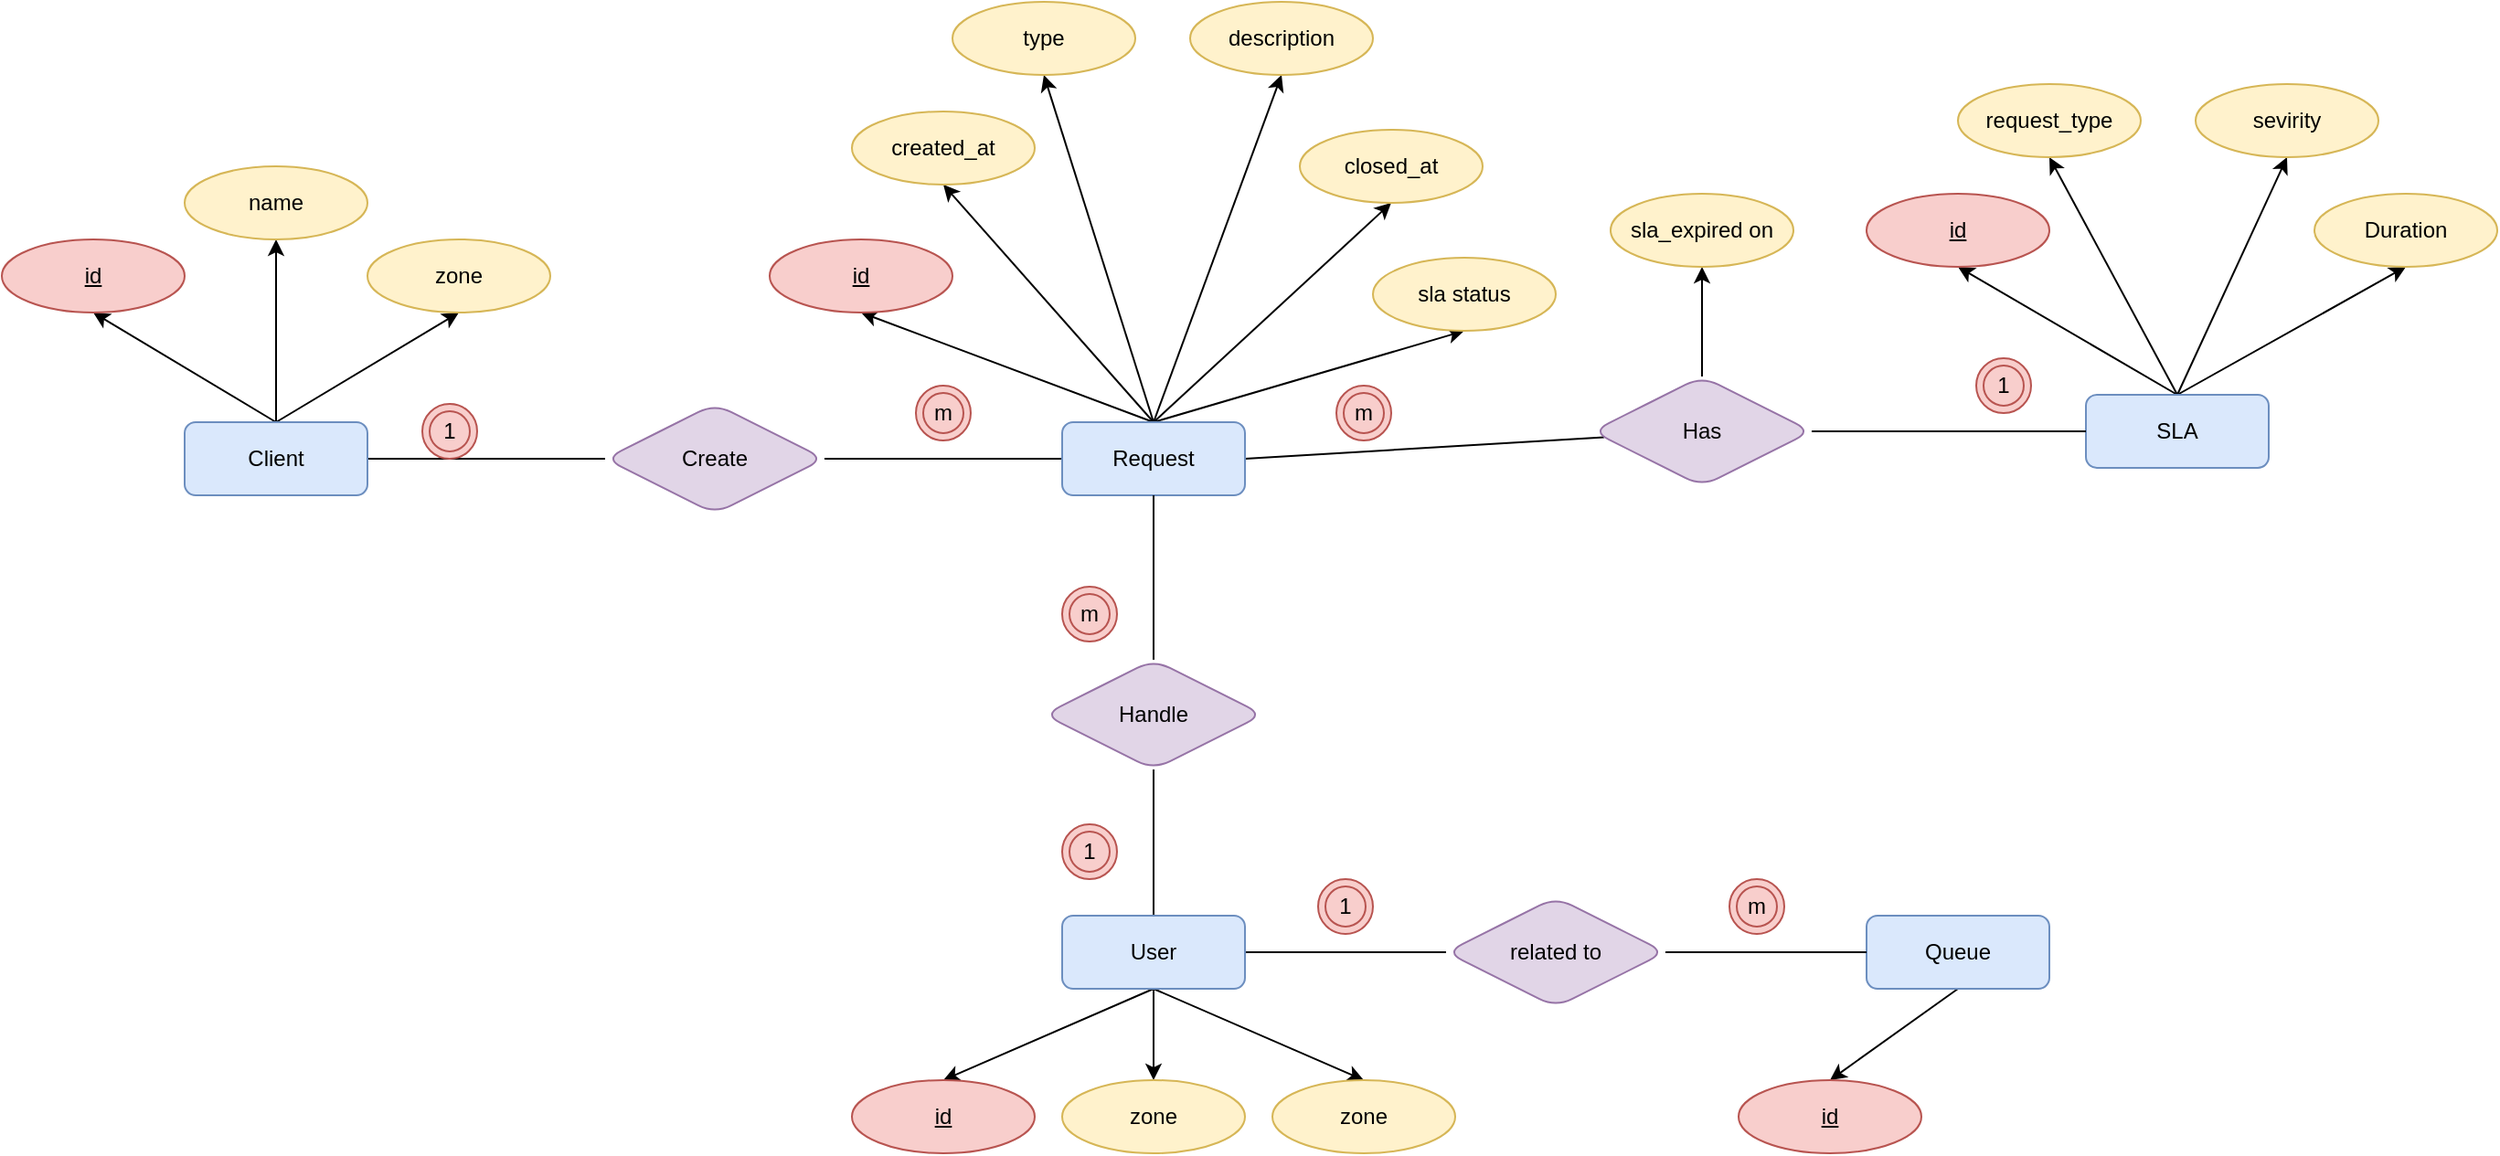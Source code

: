 <mxfile version="15.4.0" type="device"><diagram id="R2lEEEUBdFMjLlhIrx00" name="ERD"><mxGraphModel dx="188" dy="599" grid="1" gridSize="10" guides="1" tooltips="1" connect="1" arrows="1" fold="1" page="1" pageScale="1" pageWidth="850" pageHeight="1100" math="0" shadow="0" extFonts="Permanent Marker^https://fonts.googleapis.com/css?family=Permanent+Marker"><root><mxCell id="0"/><mxCell id="1" parent="0"/><mxCell id="AOAWg8D6v1P9kjuEfgHh-9" style="edgeStyle=none;rounded=0;orthogonalLoop=1;jettySize=auto;html=1;exitX=1;exitY=0.5;exitDx=0;exitDy=0;entryX=0;entryY=0.5;entryDx=0;entryDy=0;endArrow=none;endFill=0;" parent="1" source="AOAWg8D6v1P9kjuEfgHh-4" target="AOAWg8D6v1P9kjuEfgHh-7" edge="1"><mxGeometry relative="1" as="geometry"/></mxCell><mxCell id="AOAWg8D6v1P9kjuEfgHh-4" value="Create" style="shape=rhombus;perimeter=rhombusPerimeter;whiteSpace=wrap;html=1;align=center;rounded=1;fillColor=#e1d5e7;strokeColor=#9673a6;" parent="1" vertex="1"><mxGeometry x="1200" y="400" width="120" height="60" as="geometry"/></mxCell><mxCell id="AOAWg8D6v1P9kjuEfgHh-8" style="rounded=0;orthogonalLoop=1;jettySize=auto;html=1;exitX=1;exitY=0.5;exitDx=0;exitDy=0;endArrow=none;endFill=0;" parent="1" source="AOAWg8D6v1P9kjuEfgHh-5" target="AOAWg8D6v1P9kjuEfgHh-4" edge="1"><mxGeometry relative="1" as="geometry"/></mxCell><mxCell id="AOAWg8D6v1P9kjuEfgHh-50" style="edgeStyle=none;rounded=0;orthogonalLoop=1;jettySize=auto;html=1;exitX=0.5;exitY=0;exitDx=0;exitDy=0;entryX=0.5;entryY=1;entryDx=0;entryDy=0;endArrow=classic;endFill=1;" parent="1" source="AOAWg8D6v1P9kjuEfgHh-5" target="AOAWg8D6v1P9kjuEfgHh-40" edge="1"><mxGeometry relative="1" as="geometry"/></mxCell><mxCell id="AOAWg8D6v1P9kjuEfgHh-54" style="edgeStyle=none;rounded=0;orthogonalLoop=1;jettySize=auto;html=1;exitX=0.5;exitY=0;exitDx=0;exitDy=0;entryX=0.5;entryY=1;entryDx=0;entryDy=0;endArrow=classic;endFill=1;" parent="1" source="AOAWg8D6v1P9kjuEfgHh-5" target="AOAWg8D6v1P9kjuEfgHh-53" edge="1"><mxGeometry relative="1" as="geometry"/></mxCell><mxCell id="AOAWg8D6v1P9kjuEfgHh-56" style="edgeStyle=none;rounded=0;orthogonalLoop=1;jettySize=auto;html=1;exitX=0.5;exitY=0;exitDx=0;exitDy=0;entryX=0.5;entryY=1;entryDx=0;entryDy=0;endArrow=classic;endFill=1;" parent="1" source="AOAWg8D6v1P9kjuEfgHh-5" target="AOAWg8D6v1P9kjuEfgHh-55" edge="1"><mxGeometry relative="1" as="geometry"/></mxCell><mxCell id="AOAWg8D6v1P9kjuEfgHh-5" value="Client" style="whiteSpace=wrap;html=1;align=center;rounded=1;fillColor=#dae8fc;strokeColor=#6c8ebf;" parent="1" vertex="1"><mxGeometry x="970" y="410" width="100" height="40" as="geometry"/></mxCell><mxCell id="AOAWg8D6v1P9kjuEfgHh-13" style="edgeStyle=none;rounded=0;orthogonalLoop=1;jettySize=auto;html=1;exitX=0.5;exitY=0;exitDx=0;exitDy=0;entryX=0.5;entryY=1;entryDx=0;entryDy=0;endArrow=none;endFill=0;" parent="1" source="AOAWg8D6v1P9kjuEfgHh-6" target="AOAWg8D6v1P9kjuEfgHh-12" edge="1"><mxGeometry relative="1" as="geometry"/></mxCell><mxCell id="AOAWg8D6v1P9kjuEfgHh-58" style="edgeStyle=none;rounded=0;orthogonalLoop=1;jettySize=auto;html=1;exitX=0.5;exitY=1;exitDx=0;exitDy=0;entryX=0.5;entryY=0;entryDx=0;entryDy=0;endArrow=classic;endFill=1;" parent="1" source="AOAWg8D6v1P9kjuEfgHh-6" target="AOAWg8D6v1P9kjuEfgHh-57" edge="1"><mxGeometry relative="1" as="geometry"/></mxCell><mxCell id="AOAWg8D6v1P9kjuEfgHh-61" style="edgeStyle=none;rounded=0;orthogonalLoop=1;jettySize=auto;html=1;exitX=0.5;exitY=1;exitDx=0;exitDy=0;entryX=0.5;entryY=0;entryDx=0;entryDy=0;endArrow=classic;endFill=1;" parent="1" source="AOAWg8D6v1P9kjuEfgHh-6" target="AOAWg8D6v1P9kjuEfgHh-60" edge="1"><mxGeometry relative="1" as="geometry"/></mxCell><mxCell id="A1DwnZjzMtVP98GoZlwI-2" style="rounded=0;orthogonalLoop=1;jettySize=auto;html=1;exitX=0.5;exitY=1;exitDx=0;exitDy=0;entryX=0.5;entryY=0;entryDx=0;entryDy=0;" edge="1" parent="1" source="AOAWg8D6v1P9kjuEfgHh-6" target="A1DwnZjzMtVP98GoZlwI-1"><mxGeometry relative="1" as="geometry"/></mxCell><mxCell id="A1DwnZjzMtVP98GoZlwI-11" style="edgeStyle=none;rounded=0;orthogonalLoop=1;jettySize=auto;html=1;exitX=1;exitY=0.5;exitDx=0;exitDy=0;endArrow=none;endFill=0;" edge="1" parent="1" source="AOAWg8D6v1P9kjuEfgHh-6" target="A1DwnZjzMtVP98GoZlwI-9"><mxGeometry relative="1" as="geometry"/></mxCell><mxCell id="AOAWg8D6v1P9kjuEfgHh-6" value="User" style="whiteSpace=wrap;html=1;align=center;rounded=1;fillColor=#dae8fc;strokeColor=#6c8ebf;" parent="1" vertex="1"><mxGeometry x="1450" y="680" width="100" height="40" as="geometry"/></mxCell><mxCell id="AOAWg8D6v1P9kjuEfgHh-17" style="edgeStyle=none;rounded=0;orthogonalLoop=1;jettySize=auto;html=1;exitX=0.5;exitY=0;exitDx=0;exitDy=0;entryX=0.5;entryY=1;entryDx=0;entryDy=0;endArrow=classic;endFill=1;" parent="1" source="AOAWg8D6v1P9kjuEfgHh-7" target="AOAWg8D6v1P9kjuEfgHh-16" edge="1"><mxGeometry relative="1" as="geometry"/></mxCell><mxCell id="AOAWg8D6v1P9kjuEfgHh-20" style="edgeStyle=none;rounded=0;orthogonalLoop=1;jettySize=auto;html=1;exitX=0.5;exitY=0;exitDx=0;exitDy=0;entryX=0.5;entryY=1;entryDx=0;entryDy=0;endArrow=classic;endFill=1;" parent="1" source="AOAWg8D6v1P9kjuEfgHh-7" target="AOAWg8D6v1P9kjuEfgHh-19" edge="1"><mxGeometry relative="1" as="geometry"/></mxCell><mxCell id="AOAWg8D6v1P9kjuEfgHh-22" style="edgeStyle=none;rounded=0;orthogonalLoop=1;jettySize=auto;html=1;exitX=0.5;exitY=0;exitDx=0;exitDy=0;entryX=0.5;entryY=1;entryDx=0;entryDy=0;endArrow=classic;endFill=1;" parent="1" source="AOAWg8D6v1P9kjuEfgHh-7" target="AOAWg8D6v1P9kjuEfgHh-21" edge="1"><mxGeometry relative="1" as="geometry"/></mxCell><mxCell id="AOAWg8D6v1P9kjuEfgHh-24" style="edgeStyle=none;rounded=0;orthogonalLoop=1;jettySize=auto;html=1;exitX=0.5;exitY=0;exitDx=0;exitDy=0;entryX=0.5;entryY=1;entryDx=0;entryDy=0;endArrow=classic;endFill=1;" parent="1" source="AOAWg8D6v1P9kjuEfgHh-7" target="AOAWg8D6v1P9kjuEfgHh-23" edge="1"><mxGeometry relative="1" as="geometry"/></mxCell><mxCell id="AOAWg8D6v1P9kjuEfgHh-29" style="edgeStyle=none;rounded=0;orthogonalLoop=1;jettySize=auto;html=1;exitX=1;exitY=0.5;exitDx=0;exitDy=0;endArrow=none;endFill=0;" parent="1" source="AOAWg8D6v1P9kjuEfgHh-7" target="AOAWg8D6v1P9kjuEfgHh-28" edge="1"><mxGeometry relative="1" as="geometry"/></mxCell><mxCell id="AOAWg8D6v1P9kjuEfgHh-49" style="edgeStyle=none;rounded=0;orthogonalLoop=1;jettySize=auto;html=1;exitX=0.5;exitY=0;exitDx=0;exitDy=0;entryX=0.5;entryY=1;entryDx=0;entryDy=0;endArrow=classic;endFill=1;" parent="1" source="AOAWg8D6v1P9kjuEfgHh-7" target="AOAWg8D6v1P9kjuEfgHh-46" edge="1"><mxGeometry relative="1" as="geometry"/></mxCell><mxCell id="AOAWg8D6v1P9kjuEfgHh-52" style="edgeStyle=none;rounded=0;orthogonalLoop=1;jettySize=auto;html=1;exitX=0.5;exitY=0;exitDx=0;exitDy=0;entryX=0.5;entryY=1;entryDx=0;entryDy=0;endArrow=classic;endFill=1;" parent="1" source="AOAWg8D6v1P9kjuEfgHh-7" target="AOAWg8D6v1P9kjuEfgHh-51" edge="1"><mxGeometry relative="1" as="geometry"/></mxCell><mxCell id="AOAWg8D6v1P9kjuEfgHh-7" value="Request" style="whiteSpace=wrap;html=1;align=center;rounded=1;fillColor=#dae8fc;strokeColor=#6c8ebf;" parent="1" vertex="1"><mxGeometry x="1450" y="410" width="100" height="40" as="geometry"/></mxCell><mxCell id="AOAWg8D6v1P9kjuEfgHh-10" value="m" style="ellipse;shape=doubleEllipse;whiteSpace=wrap;html=1;aspect=fixed;fillColor=#f8cecc;strokeColor=#b85450;" parent="1" vertex="1"><mxGeometry x="1370" y="390" width="30" height="30" as="geometry"/></mxCell><mxCell id="AOAWg8D6v1P9kjuEfgHh-11" value="1" style="ellipse;shape=doubleEllipse;whiteSpace=wrap;html=1;aspect=fixed;fillColor=#f8cecc;strokeColor=#b85450;" parent="1" vertex="1"><mxGeometry x="1450" y="630" width="30" height="30" as="geometry"/></mxCell><mxCell id="AOAWg8D6v1P9kjuEfgHh-14" style="edgeStyle=none;rounded=0;orthogonalLoop=1;jettySize=auto;html=1;exitX=0.5;exitY=0;exitDx=0;exitDy=0;entryX=0.5;entryY=1;entryDx=0;entryDy=0;endArrow=none;endFill=0;" parent="1" source="AOAWg8D6v1P9kjuEfgHh-12" target="AOAWg8D6v1P9kjuEfgHh-7" edge="1"><mxGeometry relative="1" as="geometry"/></mxCell><mxCell id="AOAWg8D6v1P9kjuEfgHh-12" value="Handle" style="shape=rhombus;perimeter=rhombusPerimeter;whiteSpace=wrap;html=1;align=center;rounded=1;fillColor=#e1d5e7;strokeColor=#9673a6;" parent="1" vertex="1"><mxGeometry x="1440" y="540" width="120" height="60" as="geometry"/></mxCell><mxCell id="AOAWg8D6v1P9kjuEfgHh-15" value="m" style="ellipse;shape=doubleEllipse;whiteSpace=wrap;html=1;aspect=fixed;fillColor=#f8cecc;strokeColor=#b85450;" parent="1" vertex="1"><mxGeometry x="1450" y="500" width="30" height="30" as="geometry"/></mxCell><mxCell id="AOAWg8D6v1P9kjuEfgHh-16" value="id" style="ellipse;whiteSpace=wrap;html=1;align=center;fontStyle=4;rounded=1;fillColor=#f8cecc;strokeColor=#b85450;" parent="1" vertex="1"><mxGeometry x="1290" y="310" width="100" height="40" as="geometry"/></mxCell><mxCell id="AOAWg8D6v1P9kjuEfgHh-19" value="type" style="ellipse;whiteSpace=wrap;html=1;align=center;rounded=1;fillColor=#fff2cc;strokeColor=#d6b656;" parent="1" vertex="1"><mxGeometry x="1390" y="180" width="100" height="40" as="geometry"/></mxCell><mxCell id="AOAWg8D6v1P9kjuEfgHh-21" value="created_at" style="ellipse;whiteSpace=wrap;html=1;align=center;rounded=1;fillColor=#fff2cc;strokeColor=#d6b656;" parent="1" vertex="1"><mxGeometry x="1335" y="240" width="100" height="40" as="geometry"/></mxCell><mxCell id="AOAWg8D6v1P9kjuEfgHh-23" value="closed_at" style="ellipse;whiteSpace=wrap;html=1;align=center;rounded=1;fillColor=#fff2cc;strokeColor=#d6b656;" parent="1" vertex="1"><mxGeometry x="1580" y="250" width="100" height="40" as="geometry"/></mxCell><mxCell id="AOAWg8D6v1P9kjuEfgHh-25" value="1" style="ellipse;shape=doubleEllipse;whiteSpace=wrap;html=1;aspect=fixed;fillColor=#f8cecc;strokeColor=#b85450;" parent="1" vertex="1"><mxGeometry x="1100" y="400" width="30" height="30" as="geometry"/></mxCell><mxCell id="AOAWg8D6v1P9kjuEfgHh-36" style="edgeStyle=none;rounded=0;orthogonalLoop=1;jettySize=auto;html=1;exitX=0.5;exitY=0;exitDx=0;exitDy=0;entryX=0.5;entryY=1;entryDx=0;entryDy=0;endArrow=classic;endFill=1;" parent="1" source="AOAWg8D6v1P9kjuEfgHh-26" target="AOAWg8D6v1P9kjuEfgHh-32" edge="1"><mxGeometry relative="1" as="geometry"/></mxCell><mxCell id="AOAWg8D6v1P9kjuEfgHh-37" style="edgeStyle=none;rounded=0;orthogonalLoop=1;jettySize=auto;html=1;exitX=0.5;exitY=0;exitDx=0;exitDy=0;entryX=0.5;entryY=1;entryDx=0;entryDy=0;endArrow=classic;endFill=1;" parent="1" source="AOAWg8D6v1P9kjuEfgHh-26" target="AOAWg8D6v1P9kjuEfgHh-33" edge="1"><mxGeometry relative="1" as="geometry"/></mxCell><mxCell id="AOAWg8D6v1P9kjuEfgHh-38" style="edgeStyle=none;rounded=0;orthogonalLoop=1;jettySize=auto;html=1;exitX=0.5;exitY=0;exitDx=0;exitDy=0;entryX=0.5;entryY=1;entryDx=0;entryDy=0;endArrow=classic;endFill=1;" parent="1" source="AOAWg8D6v1P9kjuEfgHh-26" target="AOAWg8D6v1P9kjuEfgHh-34" edge="1"><mxGeometry relative="1" as="geometry"/></mxCell><mxCell id="AOAWg8D6v1P9kjuEfgHh-39" style="edgeStyle=none;rounded=0;orthogonalLoop=1;jettySize=auto;html=1;exitX=0.5;exitY=0;exitDx=0;exitDy=0;entryX=0.5;entryY=1;entryDx=0;entryDy=0;endArrow=classic;endFill=1;" parent="1" source="AOAWg8D6v1P9kjuEfgHh-26" target="AOAWg8D6v1P9kjuEfgHh-35" edge="1"><mxGeometry relative="1" as="geometry"/></mxCell><mxCell id="AOAWg8D6v1P9kjuEfgHh-26" value="SLA" style="whiteSpace=wrap;html=1;align=center;rounded=1;fillColor=#dae8fc;strokeColor=#6c8ebf;" parent="1" vertex="1"><mxGeometry x="2010" y="395" width="100" height="40" as="geometry"/></mxCell><mxCell id="AOAWg8D6v1P9kjuEfgHh-27" value="m" style="ellipse;shape=doubleEllipse;whiteSpace=wrap;html=1;aspect=fixed;fillColor=#f8cecc;strokeColor=#b85450;" parent="1" vertex="1"><mxGeometry x="1600" y="390" width="30" height="30" as="geometry"/></mxCell><mxCell id="AOAWg8D6v1P9kjuEfgHh-30" style="edgeStyle=none;rounded=0;orthogonalLoop=1;jettySize=auto;html=1;exitX=1;exitY=0.5;exitDx=0;exitDy=0;entryX=0;entryY=0.5;entryDx=0;entryDy=0;endArrow=none;endFill=0;" parent="1" source="AOAWg8D6v1P9kjuEfgHh-28" target="AOAWg8D6v1P9kjuEfgHh-26" edge="1"><mxGeometry relative="1" as="geometry"><mxPoint x="1925" y="415" as="sourcePoint"/></mxGeometry></mxCell><mxCell id="AOAWg8D6v1P9kjuEfgHh-45" style="edgeStyle=none;rounded=0;orthogonalLoop=1;jettySize=auto;html=1;exitX=0.5;exitY=0;exitDx=0;exitDy=0;endArrow=classic;endFill=1;" parent="1" source="AOAWg8D6v1P9kjuEfgHh-28" target="AOAWg8D6v1P9kjuEfgHh-44" edge="1"><mxGeometry relative="1" as="geometry"/></mxCell><mxCell id="AOAWg8D6v1P9kjuEfgHh-28" value="Has" style="shape=rhombus;perimeter=rhombusPerimeter;whiteSpace=wrap;html=1;align=center;rounded=1;fillColor=#e1d5e7;strokeColor=#9673a6;" parent="1" vertex="1"><mxGeometry x="1740" y="385" width="120" height="60" as="geometry"/></mxCell><mxCell id="AOAWg8D6v1P9kjuEfgHh-31" value="1" style="ellipse;shape=doubleEllipse;whiteSpace=wrap;html=1;aspect=fixed;fillColor=#f8cecc;strokeColor=#b85450;" parent="1" vertex="1"><mxGeometry x="1950" y="375" width="30" height="30" as="geometry"/></mxCell><mxCell id="AOAWg8D6v1P9kjuEfgHh-32" value="id" style="ellipse;whiteSpace=wrap;html=1;align=center;fontStyle=4;rounded=1;fillColor=#f8cecc;strokeColor=#b85450;" parent="1" vertex="1"><mxGeometry x="1890" y="285" width="100" height="40" as="geometry"/></mxCell><mxCell id="AOAWg8D6v1P9kjuEfgHh-33" value="request_type" style="ellipse;whiteSpace=wrap;html=1;align=center;rounded=1;fillColor=#fff2cc;strokeColor=#d6b656;" parent="1" vertex="1"><mxGeometry x="1940" y="225" width="100" height="40" as="geometry"/></mxCell><mxCell id="AOAWg8D6v1P9kjuEfgHh-34" value="sevirity" style="ellipse;whiteSpace=wrap;html=1;align=center;rounded=1;fillColor=#fff2cc;strokeColor=#d6b656;" parent="1" vertex="1"><mxGeometry x="2070" y="225" width="100" height="40" as="geometry"/></mxCell><mxCell id="AOAWg8D6v1P9kjuEfgHh-35" value="Duration" style="ellipse;whiteSpace=wrap;html=1;align=center;rounded=1;fillColor=#fff2cc;strokeColor=#d6b656;" parent="1" vertex="1"><mxGeometry x="2135" y="285" width="100" height="40" as="geometry"/></mxCell><mxCell id="AOAWg8D6v1P9kjuEfgHh-40" value="id" style="ellipse;whiteSpace=wrap;html=1;align=center;fontStyle=4;rounded=1;fillColor=#f8cecc;strokeColor=#b85450;" parent="1" vertex="1"><mxGeometry x="870" y="310" width="100" height="40" as="geometry"/></mxCell><mxCell id="AOAWg8D6v1P9kjuEfgHh-44" value="sla_expired on" style="ellipse;whiteSpace=wrap;html=1;align=center;rounded=1;fillColor=#fff2cc;strokeColor=#d6b656;" parent="1" vertex="1"><mxGeometry x="1750" y="285" width="100" height="40" as="geometry"/></mxCell><mxCell id="AOAWg8D6v1P9kjuEfgHh-46" value="sla status" style="ellipse;whiteSpace=wrap;html=1;align=center;rounded=1;fillColor=#fff2cc;strokeColor=#d6b656;" parent="1" vertex="1"><mxGeometry x="1620" y="320" width="100" height="40" as="geometry"/></mxCell><mxCell id="AOAWg8D6v1P9kjuEfgHh-51" value="description" style="ellipse;whiteSpace=wrap;html=1;align=center;rounded=1;fillColor=#fff2cc;strokeColor=#d6b656;" parent="1" vertex="1"><mxGeometry x="1520" y="180" width="100" height="40" as="geometry"/></mxCell><mxCell id="AOAWg8D6v1P9kjuEfgHh-53" value="name" style="ellipse;whiteSpace=wrap;html=1;align=center;rounded=1;fillColor=#fff2cc;strokeColor=#d6b656;" parent="1" vertex="1"><mxGeometry x="970" y="270" width="100" height="40" as="geometry"/></mxCell><mxCell id="AOAWg8D6v1P9kjuEfgHh-55" value="zone" style="ellipse;whiteSpace=wrap;html=1;align=center;rounded=1;fillColor=#fff2cc;strokeColor=#d6b656;" parent="1" vertex="1"><mxGeometry x="1070" y="310" width="100" height="40" as="geometry"/></mxCell><mxCell id="AOAWg8D6v1P9kjuEfgHh-57" value="id" style="ellipse;whiteSpace=wrap;html=1;align=center;fontStyle=4;rounded=1;fillColor=#f8cecc;strokeColor=#b85450;" parent="1" vertex="1"><mxGeometry x="1335" y="770" width="100" height="40" as="geometry"/></mxCell><mxCell id="AOAWg8D6v1P9kjuEfgHh-60" value="zone" style="ellipse;whiteSpace=wrap;html=1;align=center;rounded=1;fillColor=#fff2cc;strokeColor=#d6b656;" parent="1" vertex="1"><mxGeometry x="1450" y="770" width="100" height="40" as="geometry"/></mxCell><mxCell id="A1DwnZjzMtVP98GoZlwI-1" value="zone" style="ellipse;whiteSpace=wrap;html=1;align=center;rounded=1;fillColor=#fff2cc;strokeColor=#d6b656;" vertex="1" parent="1"><mxGeometry x="1565" y="770" width="100" height="40" as="geometry"/></mxCell><mxCell id="A1DwnZjzMtVP98GoZlwI-10" style="edgeStyle=none;rounded=0;orthogonalLoop=1;jettySize=auto;html=1;exitX=0.5;exitY=1;exitDx=0;exitDy=0;entryX=0.5;entryY=0;entryDx=0;entryDy=0;" edge="1" parent="1" source="A1DwnZjzMtVP98GoZlwI-7" target="A1DwnZjzMtVP98GoZlwI-8"><mxGeometry relative="1" as="geometry"/></mxCell><mxCell id="A1DwnZjzMtVP98GoZlwI-7" value="Queue" style="whiteSpace=wrap;html=1;align=center;rounded=1;fillColor=#dae8fc;strokeColor=#6c8ebf;" vertex="1" parent="1"><mxGeometry x="1890" y="680" width="100" height="40" as="geometry"/></mxCell><mxCell id="A1DwnZjzMtVP98GoZlwI-8" value="id" style="ellipse;whiteSpace=wrap;html=1;align=center;fontStyle=4;rounded=1;fillColor=#f8cecc;strokeColor=#b85450;" vertex="1" parent="1"><mxGeometry x="1820" y="770" width="100" height="40" as="geometry"/></mxCell><mxCell id="A1DwnZjzMtVP98GoZlwI-13" style="edgeStyle=none;rounded=0;orthogonalLoop=1;jettySize=auto;html=1;exitX=1;exitY=0.5;exitDx=0;exitDy=0;endArrow=none;endFill=0;" edge="1" parent="1" source="A1DwnZjzMtVP98GoZlwI-9" target="A1DwnZjzMtVP98GoZlwI-7"><mxGeometry relative="1" as="geometry"/></mxCell><mxCell id="A1DwnZjzMtVP98GoZlwI-9" value="related to" style="shape=rhombus;perimeter=rhombusPerimeter;whiteSpace=wrap;html=1;align=center;rounded=1;fillColor=#e1d5e7;strokeColor=#9673a6;" vertex="1" parent="1"><mxGeometry x="1660" y="670" width="120" height="60" as="geometry"/></mxCell><mxCell id="A1DwnZjzMtVP98GoZlwI-12" value="1" style="ellipse;shape=doubleEllipse;whiteSpace=wrap;html=1;aspect=fixed;fillColor=#f8cecc;strokeColor=#b85450;" vertex="1" parent="1"><mxGeometry x="1590" y="660" width="30" height="30" as="geometry"/></mxCell><mxCell id="A1DwnZjzMtVP98GoZlwI-14" value="m" style="ellipse;shape=doubleEllipse;whiteSpace=wrap;html=1;aspect=fixed;fillColor=#f8cecc;strokeColor=#b85450;" vertex="1" parent="1"><mxGeometry x="1815" y="660" width="30" height="30" as="geometry"/></mxCell></root></mxGraphModel></diagram></mxfile>